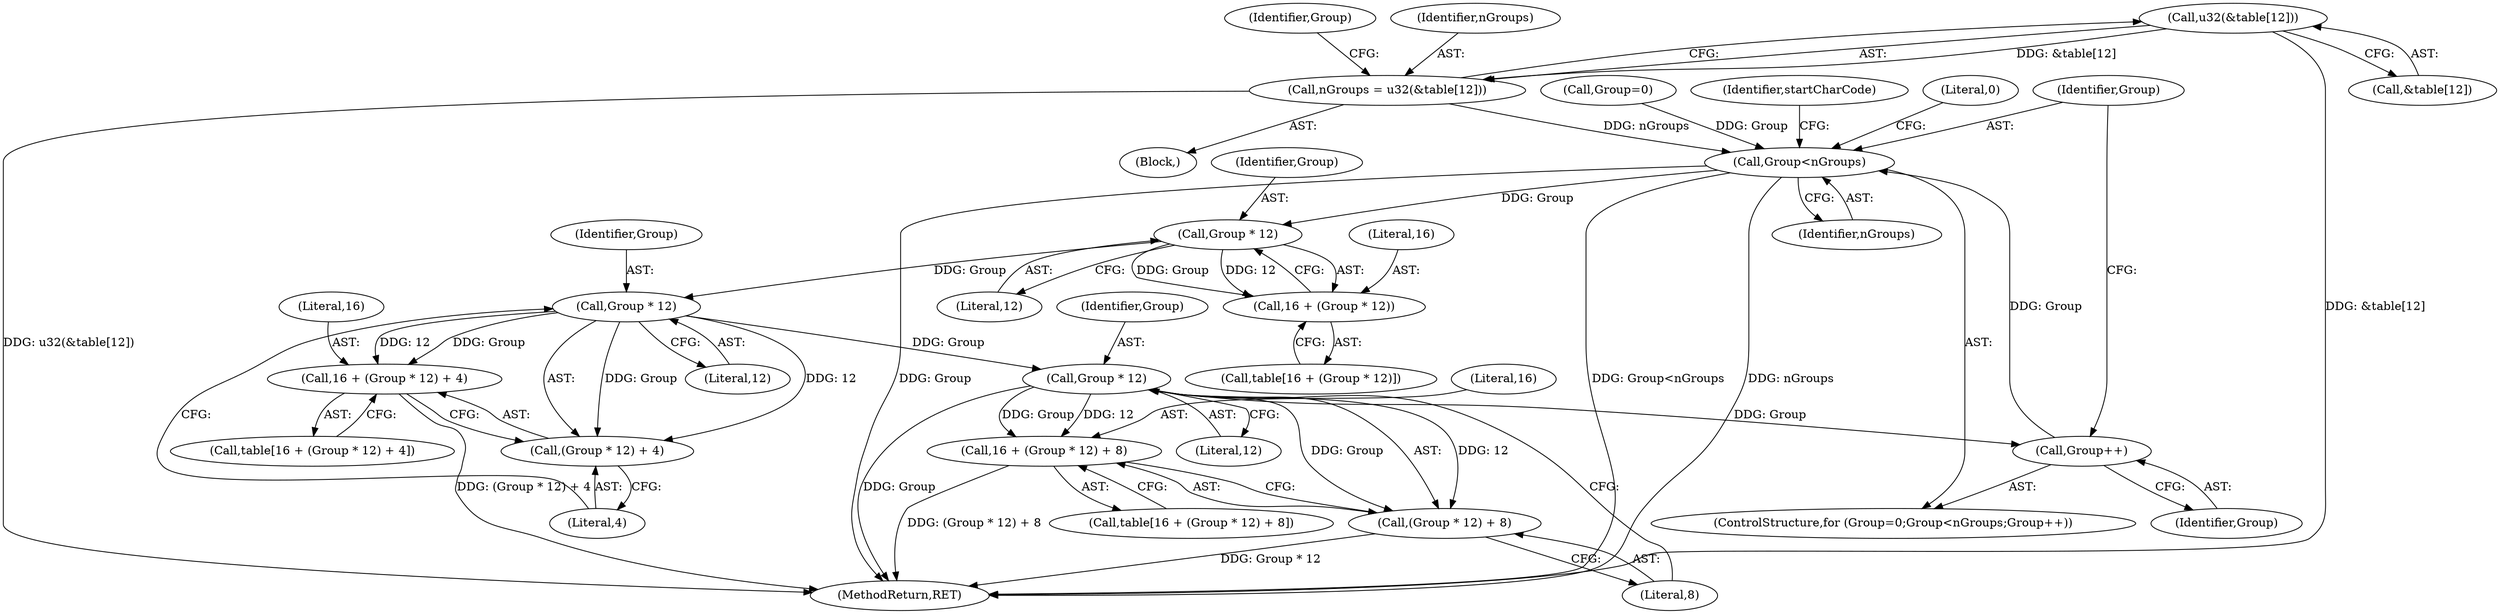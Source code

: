 digraph "0_ghostscript_961b10cdd71403072fb99401a45f3bef6ce53626@array" {
"1000732" [label="(Call,u32(&table[12]))"];
"1000730" [label="(Call,nGroups = u32(&table[12]))"];
"1000742" [label="(Call,Group<nGroups)"];
"1000757" [label="(Call,Group * 12)"];
"1000755" [label="(Call,16 + (Group * 12))"];
"1000770" [label="(Call,Group * 12)"];
"1000767" [label="(Call,16 + (Group * 12) + 4)"];
"1000769" [label="(Call,(Group * 12) + 4)"];
"1000784" [label="(Call,Group * 12)"];
"1000745" [label="(Call,Group++)"];
"1000781" [label="(Call,16 + (Group * 12) + 8)"];
"1000783" [label="(Call,(Group * 12) + 8)"];
"1000781" [label="(Call,16 + (Group * 12) + 8)"];
"1000738" [label="(ControlStructure,for (Group=0;Group<nGroups;Group++))"];
"1000769" [label="(Call,(Group * 12) + 4)"];
"1000739" [label="(Call,Group=0)"];
"1000746" [label="(Identifier,Group)"];
"1000745" [label="(Call,Group++)"];
"1000772" [label="(Literal,12)"];
"1000779" [label="(Call,table[16 + (Group * 12) + 8])"];
"1000759" [label="(Literal,12)"];
"1000756" [label="(Literal,16)"];
"1000732" [label="(Call,u32(&table[12]))"];
"1000783" [label="(Call,(Group * 12) + 8)"];
"1000767" [label="(Call,16 + (Group * 12) + 4)"];
"1000740" [label="(Identifier,Group)"];
"1000744" [label="(Identifier,nGroups)"];
"1000757" [label="(Call,Group * 12)"];
"1000808" [label="(Literal,0)"];
"1000742" [label="(Call,Group<nGroups)"];
"1000773" [label="(Literal,4)"];
"1000784" [label="(Call,Group * 12)"];
"1000765" [label="(Call,table[16 + (Group * 12) + 4])"];
"1000743" [label="(Identifier,Group)"];
"1000758" [label="(Identifier,Group)"];
"1000730" [label="(Call,nGroups = u32(&table[12]))"];
"1000771" [label="(Identifier,Group)"];
"1000755" [label="(Call,16 + (Group * 12))"];
"1000785" [label="(Identifier,Group)"];
"1000731" [label="(Identifier,nGroups)"];
"1000768" [label="(Literal,16)"];
"1000753" [label="(Call,table[16 + (Group * 12)])"];
"1000750" [label="(Identifier,startCharCode)"];
"1000782" [label="(Literal,16)"];
"1000787" [label="(Literal,8)"];
"1000818" [label="(MethodReturn,RET)"];
"1000733" [label="(Call,&table[12])"];
"1000786" [label="(Literal,12)"];
"1000728" [label="(Block,)"];
"1000770" [label="(Call,Group * 12)"];
"1000732" -> "1000730"  [label="AST: "];
"1000732" -> "1000733"  [label="CFG: "];
"1000733" -> "1000732"  [label="AST: "];
"1000730" -> "1000732"  [label="CFG: "];
"1000732" -> "1000818"  [label="DDG: &table[12]"];
"1000732" -> "1000730"  [label="DDG: &table[12]"];
"1000730" -> "1000728"  [label="AST: "];
"1000731" -> "1000730"  [label="AST: "];
"1000740" -> "1000730"  [label="CFG: "];
"1000730" -> "1000818"  [label="DDG: u32(&table[12])"];
"1000730" -> "1000742"  [label="DDG: nGroups"];
"1000742" -> "1000738"  [label="AST: "];
"1000742" -> "1000744"  [label="CFG: "];
"1000743" -> "1000742"  [label="AST: "];
"1000744" -> "1000742"  [label="AST: "];
"1000750" -> "1000742"  [label="CFG: "];
"1000808" -> "1000742"  [label="CFG: "];
"1000742" -> "1000818"  [label="DDG: Group<nGroups"];
"1000742" -> "1000818"  [label="DDG: nGroups"];
"1000742" -> "1000818"  [label="DDG: Group"];
"1000745" -> "1000742"  [label="DDG: Group"];
"1000739" -> "1000742"  [label="DDG: Group"];
"1000742" -> "1000757"  [label="DDG: Group"];
"1000757" -> "1000755"  [label="AST: "];
"1000757" -> "1000759"  [label="CFG: "];
"1000758" -> "1000757"  [label="AST: "];
"1000759" -> "1000757"  [label="AST: "];
"1000755" -> "1000757"  [label="CFG: "];
"1000757" -> "1000755"  [label="DDG: Group"];
"1000757" -> "1000755"  [label="DDG: 12"];
"1000757" -> "1000770"  [label="DDG: Group"];
"1000755" -> "1000753"  [label="AST: "];
"1000756" -> "1000755"  [label="AST: "];
"1000753" -> "1000755"  [label="CFG: "];
"1000770" -> "1000769"  [label="AST: "];
"1000770" -> "1000772"  [label="CFG: "];
"1000771" -> "1000770"  [label="AST: "];
"1000772" -> "1000770"  [label="AST: "];
"1000773" -> "1000770"  [label="CFG: "];
"1000770" -> "1000767"  [label="DDG: Group"];
"1000770" -> "1000767"  [label="DDG: 12"];
"1000770" -> "1000769"  [label="DDG: Group"];
"1000770" -> "1000769"  [label="DDG: 12"];
"1000770" -> "1000784"  [label="DDG: Group"];
"1000767" -> "1000765"  [label="AST: "];
"1000767" -> "1000769"  [label="CFG: "];
"1000768" -> "1000767"  [label="AST: "];
"1000769" -> "1000767"  [label="AST: "];
"1000765" -> "1000767"  [label="CFG: "];
"1000767" -> "1000818"  [label="DDG: (Group * 12) + 4"];
"1000769" -> "1000773"  [label="CFG: "];
"1000773" -> "1000769"  [label="AST: "];
"1000784" -> "1000783"  [label="AST: "];
"1000784" -> "1000786"  [label="CFG: "];
"1000785" -> "1000784"  [label="AST: "];
"1000786" -> "1000784"  [label="AST: "];
"1000787" -> "1000784"  [label="CFG: "];
"1000784" -> "1000818"  [label="DDG: Group"];
"1000784" -> "1000745"  [label="DDG: Group"];
"1000784" -> "1000781"  [label="DDG: Group"];
"1000784" -> "1000781"  [label="DDG: 12"];
"1000784" -> "1000783"  [label="DDG: Group"];
"1000784" -> "1000783"  [label="DDG: 12"];
"1000745" -> "1000738"  [label="AST: "];
"1000745" -> "1000746"  [label="CFG: "];
"1000746" -> "1000745"  [label="AST: "];
"1000743" -> "1000745"  [label="CFG: "];
"1000781" -> "1000779"  [label="AST: "];
"1000781" -> "1000783"  [label="CFG: "];
"1000782" -> "1000781"  [label="AST: "];
"1000783" -> "1000781"  [label="AST: "];
"1000779" -> "1000781"  [label="CFG: "];
"1000781" -> "1000818"  [label="DDG: (Group * 12) + 8"];
"1000783" -> "1000787"  [label="CFG: "];
"1000787" -> "1000783"  [label="AST: "];
"1000783" -> "1000818"  [label="DDG: Group * 12"];
}
